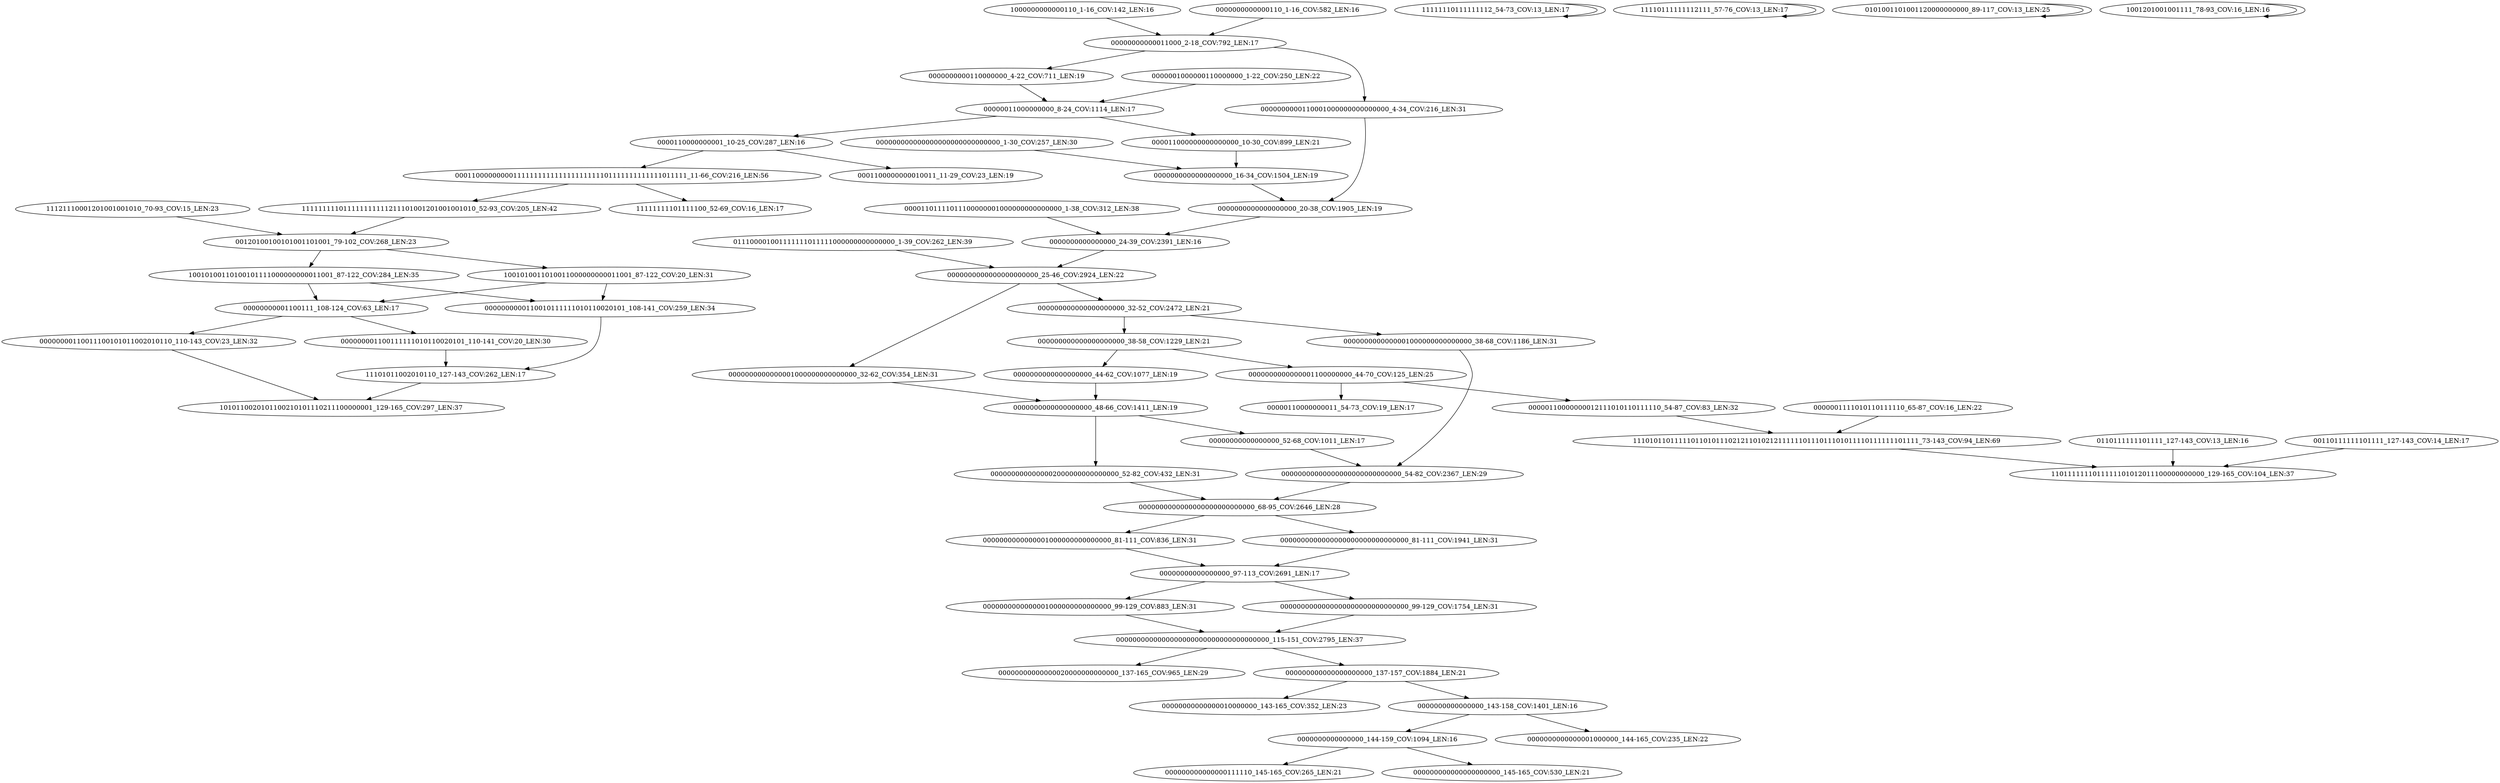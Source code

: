 digraph G {
    "00000000000000000000000000000_54-82_COV:2367_LEN:29" -> "0000000000000000000000000000_68-95_COV:2646_LEN:28";
    "11121110001201001001010_70-93_COV:15_LEN:23" -> "00120100100101001101001_79-102_COV:268_LEN:23";
    "0000000000000001000000000000000_99-129_COV:883_LEN:31" -> "0000000000000000000000000000000000000_115-151_COV:2795_LEN:37";
    "000011000000000000000_10-30_COV:899_LEN:21" -> "0000000000000000000_16-34_COV:1504_LEN:19";
    "1000000000000110_1-16_COV:142_LEN:16" -> "00000000000011000_2-18_COV:792_LEN:17";
    "0000000000000000000_48-66_COV:1411_LEN:19" -> "00000000000000000_52-68_COV:1011_LEN:17";
    "0000000000000000000_48-66_COV:1411_LEN:19" -> "0000000000000002000000000000000_52-82_COV:432_LEN:31";
    "00000000000000000_52-68_COV:1011_LEN:17" -> "00000000000000000000000000000_54-82_COV:2367_LEN:29";
    "0000000000000000_144-159_COV:1094_LEN:16" -> "000000000000000111110_145-165_COV:265_LEN:21";
    "0000000000000000_144-159_COV:1094_LEN:16" -> "000000000000000000000_145-165_COV:530_LEN:21";
    "0000000000000001000000000000000_81-111_COV:836_LEN:31" -> "00000000000000000_97-113_COV:2691_LEN:17";
    "0000000000000000000000000000000_81-111_COV:1941_LEN:31" -> "00000000000000000_97-113_COV:2691_LEN:17";
    "00000000001100111_108-124_COV:63_LEN:17" -> "00000000110011100101011002010110_110-143_COV:23_LEN:32";
    "00000000001100111_108-124_COV:63_LEN:17" -> "000000001100111111010110020101_110-141_COV:20_LEN:30";
    "0000000000000000000000000000000_99-129_COV:1754_LEN:31" -> "0000000000000000000000000000000000000_115-151_COV:2795_LEN:37";
    "0110111111101111_127-143_COV:13_LEN:16" -> "1101111111011111101012011100000000000_129-165_COV:104_LEN:37";
    "0000000000000000000000000000000000000_115-151_COV:2795_LEN:37" -> "00000000000000020000000000000_137-165_COV:965_LEN:29";
    "0000000000000000000000000000000000000_115-151_COV:2795_LEN:37" -> "000000000000000000000_137-157_COV:1884_LEN:21";
    "0000000000110010111111010110020101_108-141_COV:259_LEN:34" -> "11101011002010110_127-143_COV:262_LEN:17";
    "0000000000000001000000000000000_32-62_COV:354_LEN:31" -> "0000000000000000000_48-66_COV:1411_LEN:19";
    "00000110000000012111010110111110_54-87_COV:83_LEN:32" -> "111010110111110110101110212110102121111110111011101011110111111101111_73-143_COV:94_LEN:69";
    "0000000000000001000000000000000_38-68_COV:1186_LEN:31" -> "00000000000000000000000000000_54-82_COV:2367_LEN:29";
    "0000000000000000000000000000_68-95_COV:2646_LEN:28" -> "0000000000000001000000000000000_81-111_COV:836_LEN:31";
    "0000000000000000000000000000_68-95_COV:2646_LEN:28" -> "0000000000000000000000000000000_81-111_COV:1941_LEN:31";
    "0000000000000002000000000000000_52-82_COV:432_LEN:31" -> "0000000000000000000000000000_68-95_COV:2646_LEN:28";
    "11111110111111112_54-73_COV:13_LEN:17" -> "11111110111111112_54-73_COV:13_LEN:17";
    "111111111011111111111211101001201001001010_52-93_COV:205_LEN:42" -> "00120100100101001101001_79-102_COV:268_LEN:23";
    "000000000000000000000_38-58_COV:1229_LEN:21" -> "0000000000000000000_44-62_COV:1077_LEN:19";
    "000000000000000000000_38-58_COV:1229_LEN:21" -> "0000000000000001100000000_44-70_COV:125_LEN:25";
    "11110111111112111_57-76_COV:13_LEN:17" -> "11110111111112111_57-76_COV:13_LEN:17";
    "00000000000011000_2-18_COV:792_LEN:17" -> "0000000000110000000_4-22_COV:711_LEN:19";
    "00000000000011000_2-18_COV:792_LEN:17" -> "0000000000110001000000000000000_4-34_COV:216_LEN:31";
    "00000000000000000_97-113_COV:2691_LEN:17" -> "0000000000000001000000000000000_99-129_COV:883_LEN:31";
    "00000000000000000_97-113_COV:2691_LEN:17" -> "0000000000000000000000000000000_99-129_COV:1754_LEN:31";
    "0000000000000000_24-39_COV:2391_LEN:16" -> "0000000000000000000000_25-46_COV:2924_LEN:22";
    "0000001000000110000000_1-22_COV:250_LEN:22" -> "00000011000000000_8-24_COV:1114_LEN:17";
    "1001010011010011000000000011001_87-122_COV:20_LEN:31" -> "00000000001100111_108-124_COV:63_LEN:17";
    "1001010011010011000000000011001_87-122_COV:20_LEN:31" -> "0000000000110010111111010110020101_108-141_COV:259_LEN:34";
    "0101001101001120000000000_89-117_COV:13_LEN:25" -> "0101001101001120000000000_89-117_COV:13_LEN:25";
    "1001201001001111_78-93_COV:16_LEN:16" -> "1001201001001111_78-93_COV:16_LEN:16";
    "0000000000000000000_20-38_COV:1905_LEN:19" -> "0000000000000000_24-39_COV:2391_LEN:16";
    "111010110111110110101110212110102121111110111011101011110111111101111_73-143_COV:94_LEN:69" -> "1101111111011111101012011100000000000_129-165_COV:104_LEN:37";
    "0000000000000000000000_25-46_COV:2924_LEN:22" -> "0000000000000001000000000000000_32-62_COV:354_LEN:31";
    "0000000000000000000000_25-46_COV:2924_LEN:22" -> "000000000000000000000_32-52_COV:2472_LEN:21";
    "00110111111101111_127-143_COV:14_LEN:17" -> "1101111111011111101012011100000000000_129-165_COV:104_LEN:37";
    "0000000000110000000_4-22_COV:711_LEN:19" -> "00000011000000000_8-24_COV:1114_LEN:17";
    "0000000000000110_1-16_COV:582_LEN:16" -> "00000000000011000_2-18_COV:792_LEN:17";
    "000000000000000000000_137-157_COV:1884_LEN:21" -> "00000000000000010000000_143-165_COV:352_LEN:23";
    "000000000000000000000_137-157_COV:1884_LEN:21" -> "0000000000000000_143-158_COV:1401_LEN:16";
    "0000000000110001000000000000000_4-34_COV:216_LEN:31" -> "0000000000000000000_20-38_COV:1905_LEN:19";
    "00000000110011100101011002010110_110-143_COV:23_LEN:32" -> "1010110020101100210101110211100000001_129-165_COV:297_LEN:37";
    "00011000000000111111111111111111111101111111111111011111_11-66_COV:216_LEN:56" -> "11111111101111100_52-69_COV:16_LEN:17";
    "00011000000000111111111111111111111101111111111111011111_11-66_COV:216_LEN:56" -> "111111111011111111111211101001201001001010_52-93_COV:205_LEN:42";
    "0000110000000001_10-25_COV:287_LEN:16" -> "0001100000000010011_11-29_COV:23_LEN:19";
    "0000110000000001_10-25_COV:287_LEN:16" -> "00011000000000111111111111111111111101111111111111011111_11-66_COV:216_LEN:56";
    "00000011000000000_8-24_COV:1114_LEN:17" -> "000011000000000000000_10-30_COV:899_LEN:21";
    "00000011000000000_8-24_COV:1114_LEN:17" -> "0000110000000001_10-25_COV:287_LEN:16";
    "0000001111010110111110_65-87_COV:16_LEN:22" -> "111010110111110110101110212110102121111110111011101011110111111101111_73-143_COV:94_LEN:69";
    "10010100110100101111000000000011001_87-122_COV:284_LEN:35" -> "00000000001100111_108-124_COV:63_LEN:17";
    "10010100110100101111000000000011001_87-122_COV:284_LEN:35" -> "0000000000110010111111010110020101_108-141_COV:259_LEN:34";
    "011100001001111111011111000000000000000_1-39_COV:262_LEN:39" -> "0000000000000000000000_25-46_COV:2924_LEN:22";
    "000000000000000000000_32-52_COV:2472_LEN:21" -> "0000000000000001000000000000000_38-68_COV:1186_LEN:31";
    "000000000000000000000_32-52_COV:2472_LEN:21" -> "000000000000000000000_38-58_COV:1229_LEN:21";
    "000000000000000000000000000000_1-30_COV:257_LEN:30" -> "0000000000000000000_16-34_COV:1504_LEN:19";
    "00120100100101001101001_79-102_COV:268_LEN:23" -> "1001010011010011000000000011001_87-122_COV:20_LEN:31";
    "00120100100101001101001_79-102_COV:268_LEN:23" -> "10010100110100101111000000000011001_87-122_COV:284_LEN:35";
    "00001101111011100000001000000000000000_1-38_COV:312_LEN:38" -> "0000000000000000_24-39_COV:2391_LEN:16";
    "0000000000000000000_44-62_COV:1077_LEN:19" -> "0000000000000000000_48-66_COV:1411_LEN:19";
    "0000000000000001100000000_44-70_COV:125_LEN:25" -> "00000110000000011_54-73_COV:19_LEN:17";
    "0000000000000001100000000_44-70_COV:125_LEN:25" -> "00000110000000012111010110111110_54-87_COV:83_LEN:32";
    "0000000000000000_143-158_COV:1401_LEN:16" -> "0000000000000001000000_144-165_COV:235_LEN:22";
    "0000000000000000_143-158_COV:1401_LEN:16" -> "0000000000000000_144-159_COV:1094_LEN:16";
    "000000001100111111010110020101_110-141_COV:20_LEN:30" -> "11101011002010110_127-143_COV:262_LEN:17";
    "11101011002010110_127-143_COV:262_LEN:17" -> "1010110020101100210101110211100000001_129-165_COV:297_LEN:37";
    "0000000000000000000_16-34_COV:1504_LEN:19" -> "0000000000000000000_20-38_COV:1905_LEN:19";
}
